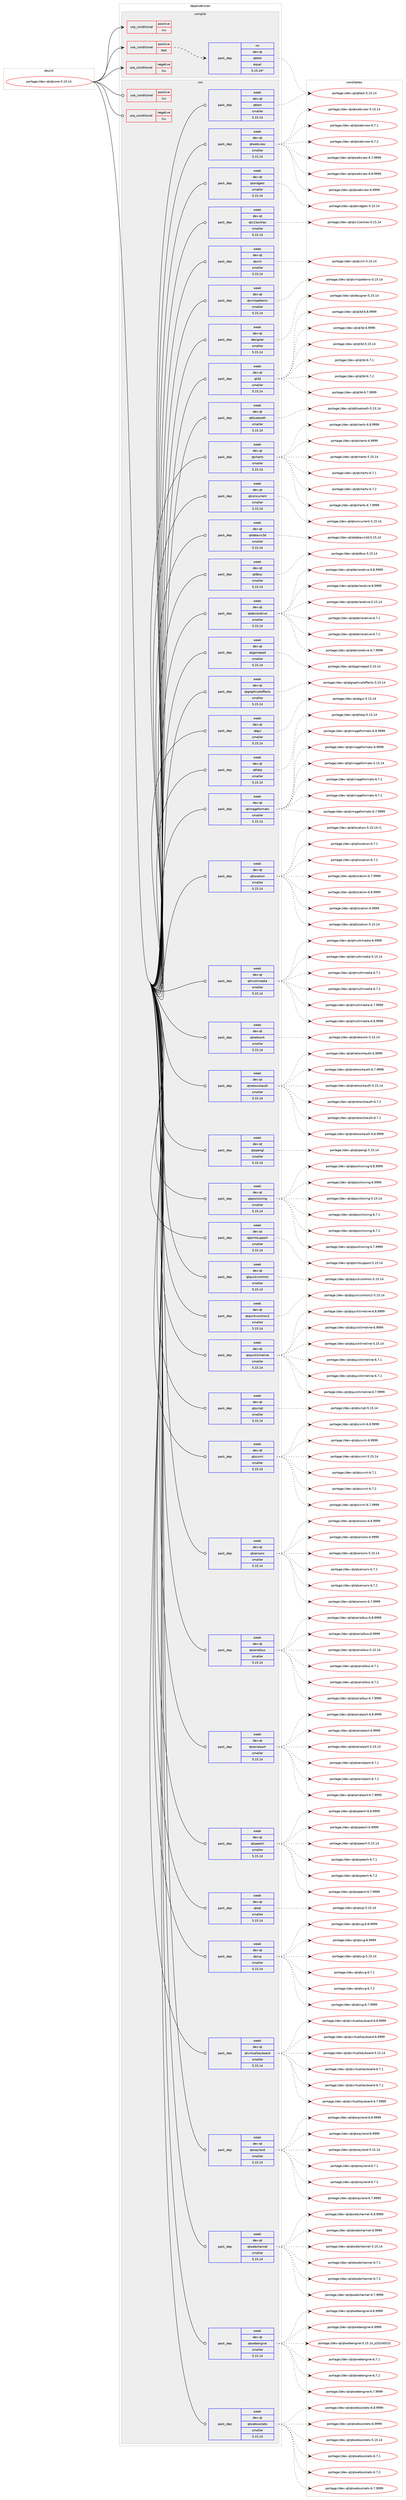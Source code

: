 digraph prolog {

# *************
# Graph options
# *************

newrank=true;
concentrate=true;
compound=true;
graph [rankdir=LR,fontname=Helvetica,fontsize=10,ranksep=1.5];#, ranksep=2.5, nodesep=0.2];
edge  [arrowhead=vee];
node  [fontname=Helvetica,fontsize=10];

# **********
# The ebuild
# **********

subgraph cluster_leftcol {
color=gray;
rank=same;
label=<<i>ebuild</i>>;
id [label="portage://dev-qt/qtcore-5.15.14", color=red, width=4, href="../dev-qt/qtcore-5.15.14.svg"];
}

# ****************
# The dependencies
# ****************

subgraph cluster_midcol {
color=gray;
label=<<i>dependencies</i>>;
subgraph cluster_compile {
fillcolor="#eeeeee";
style=filled;
label=<<i>compile</i>>;
subgraph cond40713 {
dependency85335 [label=<<TABLE BORDER="0" CELLBORDER="1" CELLSPACING="0" CELLPADDING="4"><TR><TD ROWSPAN="3" CELLPADDING="10">use_conditional</TD></TR><TR><TD>negative</TD></TR><TR><TD>icu</TD></TR></TABLE>>, shape=none, color=red];
# *** BEGIN UNKNOWN DEPENDENCY TYPE (TODO) ***
# dependency85335 -> package_dependency(portage://dev-qt/qtcore-5.15.14,install,no,virtual,libiconv,none,[,,],[],[])
# *** END UNKNOWN DEPENDENCY TYPE (TODO) ***

}
id:e -> dependency85335:w [weight=20,style="solid",arrowhead="vee"];
subgraph cond40714 {
dependency85336 [label=<<TABLE BORDER="0" CELLBORDER="1" CELLSPACING="0" CELLPADDING="4"><TR><TD ROWSPAN="3" CELLPADDING="10">use_conditional</TD></TR><TR><TD>positive</TD></TR><TR><TD>icu</TD></TR></TABLE>>, shape=none, color=red];
# *** BEGIN UNKNOWN DEPENDENCY TYPE (TODO) ***
# dependency85336 -> package_dependency(portage://dev-qt/qtcore-5.15.14,install,no,dev-libs,icu,none,[,,],any_same_slot,[])
# *** END UNKNOWN DEPENDENCY TYPE (TODO) ***

}
id:e -> dependency85336:w [weight=20,style="solid",arrowhead="vee"];
subgraph cond40715 {
dependency85337 [label=<<TABLE BORDER="0" CELLBORDER="1" CELLSPACING="0" CELLPADDING="4"><TR><TD ROWSPAN="3" CELLPADDING="10">use_conditional</TD></TR><TR><TD>positive</TD></TR><TR><TD>test</TD></TR></TABLE>>, shape=none, color=red];
subgraph pack43382 {
dependency85338 [label=<<TABLE BORDER="0" CELLBORDER="1" CELLSPACING="0" CELLPADDING="4" WIDTH="220"><TR><TD ROWSPAN="6" CELLPADDING="30">pack_dep</TD></TR><TR><TD WIDTH="110">no</TD></TR><TR><TD>dev-qt</TD></TR><TR><TD>qttest</TD></TR><TR><TD>equal</TD></TR><TR><TD>5.15.14*</TD></TR></TABLE>>, shape=none, color=blue];
}
dependency85337:e -> dependency85338:w [weight=20,style="dashed",arrowhead="vee"];
}
id:e -> dependency85337:w [weight=20,style="solid",arrowhead="vee"];
# *** BEGIN UNKNOWN DEPENDENCY TYPE (TODO) ***
# id -> package_dependency(portage://dev-qt/qtcore-5.15.14,install,no,dev-libs,double-conversion,none,[,,],any_same_slot,[])
# *** END UNKNOWN DEPENDENCY TYPE (TODO) ***

# *** BEGIN UNKNOWN DEPENDENCY TYPE (TODO) ***
# id -> package_dependency(portage://dev-qt/qtcore-5.15.14,install,no,dev-libs,glib,none,[,,],[slot(2)],[])
# *** END UNKNOWN DEPENDENCY TYPE (TODO) ***

# *** BEGIN UNKNOWN DEPENDENCY TYPE (TODO) ***
# id -> package_dependency(portage://dev-qt/qtcore-5.15.14,install,no,dev-libs,libpcre2,none,[,,],[],[use(enable(pcre16),none),use(enable(unicode),none)])
# *** END UNKNOWN DEPENDENCY TYPE (TODO) ***

# *** BEGIN UNKNOWN DEPENDENCY TYPE (TODO) ***
# id -> package_dependency(portage://dev-qt/qtcore-5.15.14,install,no,sys-libs,zlib,none,[,,],any_same_slot,[])
# *** END UNKNOWN DEPENDENCY TYPE (TODO) ***

}
subgraph cluster_compileandrun {
fillcolor="#eeeeee";
style=filled;
label=<<i>compile and run</i>>;
}
subgraph cluster_run {
fillcolor="#eeeeee";
style=filled;
label=<<i>run</i>>;
subgraph cond40716 {
dependency85339 [label=<<TABLE BORDER="0" CELLBORDER="1" CELLSPACING="0" CELLPADDING="4"><TR><TD ROWSPAN="3" CELLPADDING="10">use_conditional</TD></TR><TR><TD>negative</TD></TR><TR><TD>icu</TD></TR></TABLE>>, shape=none, color=red];
# *** BEGIN UNKNOWN DEPENDENCY TYPE (TODO) ***
# dependency85339 -> package_dependency(portage://dev-qt/qtcore-5.15.14,run,no,virtual,libiconv,none,[,,],[],[])
# *** END UNKNOWN DEPENDENCY TYPE (TODO) ***

}
id:e -> dependency85339:w [weight=20,style="solid",arrowhead="odot"];
subgraph cond40717 {
dependency85340 [label=<<TABLE BORDER="0" CELLBORDER="1" CELLSPACING="0" CELLPADDING="4"><TR><TD ROWSPAN="3" CELLPADDING="10">use_conditional</TD></TR><TR><TD>positive</TD></TR><TR><TD>icu</TD></TR></TABLE>>, shape=none, color=red];
# *** BEGIN UNKNOWN DEPENDENCY TYPE (TODO) ***
# dependency85340 -> package_dependency(portage://dev-qt/qtcore-5.15.14,run,no,dev-libs,icu,none,[,,],any_same_slot,[])
# *** END UNKNOWN DEPENDENCY TYPE (TODO) ***

}
id:e -> dependency85340:w [weight=20,style="solid",arrowhead="odot"];
# *** BEGIN UNKNOWN DEPENDENCY TYPE (TODO) ***
# id -> package_dependency(portage://dev-qt/qtcore-5.15.14,run,no,dev-libs,double-conversion,none,[,,],any_same_slot,[])
# *** END UNKNOWN DEPENDENCY TYPE (TODO) ***

# *** BEGIN UNKNOWN DEPENDENCY TYPE (TODO) ***
# id -> package_dependency(portage://dev-qt/qtcore-5.15.14,run,no,dev-libs,glib,none,[,,],[slot(2)],[])
# *** END UNKNOWN DEPENDENCY TYPE (TODO) ***

# *** BEGIN UNKNOWN DEPENDENCY TYPE (TODO) ***
# id -> package_dependency(portage://dev-qt/qtcore-5.15.14,run,no,dev-libs,libpcre2,none,[,,],[],[use(enable(pcre16),none),use(enable(unicode),none)])
# *** END UNKNOWN DEPENDENCY TYPE (TODO) ***

# *** BEGIN UNKNOWN DEPENDENCY TYPE (TODO) ***
# id -> package_dependency(portage://dev-qt/qtcore-5.15.14,run,no,sys-libs,zlib,none,[,,],any_same_slot,[])
# *** END UNKNOWN DEPENDENCY TYPE (TODO) ***

subgraph pack43383 {
dependency85341 [label=<<TABLE BORDER="0" CELLBORDER="1" CELLSPACING="0" CELLPADDING="4" WIDTH="220"><TR><TD ROWSPAN="6" CELLPADDING="30">pack_dep</TD></TR><TR><TD WIDTH="110">weak</TD></TR><TR><TD>dev-qt</TD></TR><TR><TD>designer</TD></TR><TR><TD>smaller</TD></TR><TR><TD>5.15.14</TD></TR></TABLE>>, shape=none, color=blue];
}
id:e -> dependency85341:w [weight=20,style="solid",arrowhead="odot"];
subgraph pack43384 {
dependency85342 [label=<<TABLE BORDER="0" CELLBORDER="1" CELLSPACING="0" CELLPADDING="4" WIDTH="220"><TR><TD ROWSPAN="6" CELLPADDING="30">pack_dep</TD></TR><TR><TD WIDTH="110">weak</TD></TR><TR><TD>dev-qt</TD></TR><TR><TD>qt3d</TD></TR><TR><TD>smaller</TD></TR><TR><TD>5.15.14</TD></TR></TABLE>>, shape=none, color=blue];
}
id:e -> dependency85342:w [weight=20,style="solid",arrowhead="odot"];
subgraph pack43385 {
dependency85343 [label=<<TABLE BORDER="0" CELLBORDER="1" CELLSPACING="0" CELLPADDING="4" WIDTH="220"><TR><TD ROWSPAN="6" CELLPADDING="30">pack_dep</TD></TR><TR><TD WIDTH="110">weak</TD></TR><TR><TD>dev-qt</TD></TR><TR><TD>qtbluetooth</TD></TR><TR><TD>smaller</TD></TR><TR><TD>5.15.14</TD></TR></TABLE>>, shape=none, color=blue];
}
id:e -> dependency85343:w [weight=20,style="solid",arrowhead="odot"];
subgraph pack43386 {
dependency85344 [label=<<TABLE BORDER="0" CELLBORDER="1" CELLSPACING="0" CELLPADDING="4" WIDTH="220"><TR><TD ROWSPAN="6" CELLPADDING="30">pack_dep</TD></TR><TR><TD WIDTH="110">weak</TD></TR><TR><TD>dev-qt</TD></TR><TR><TD>qtcharts</TD></TR><TR><TD>smaller</TD></TR><TR><TD>5.15.14</TD></TR></TABLE>>, shape=none, color=blue];
}
id:e -> dependency85344:w [weight=20,style="solid",arrowhead="odot"];
subgraph pack43387 {
dependency85345 [label=<<TABLE BORDER="0" CELLBORDER="1" CELLSPACING="0" CELLPADDING="4" WIDTH="220"><TR><TD ROWSPAN="6" CELLPADDING="30">pack_dep</TD></TR><TR><TD WIDTH="110">weak</TD></TR><TR><TD>dev-qt</TD></TR><TR><TD>qtconcurrent</TD></TR><TR><TD>smaller</TD></TR><TR><TD>5.15.14</TD></TR></TABLE>>, shape=none, color=blue];
}
id:e -> dependency85345:w [weight=20,style="solid",arrowhead="odot"];
subgraph pack43388 {
dependency85346 [label=<<TABLE BORDER="0" CELLBORDER="1" CELLSPACING="0" CELLPADDING="4" WIDTH="220"><TR><TD ROWSPAN="6" CELLPADDING="30">pack_dep</TD></TR><TR><TD WIDTH="110">weak</TD></TR><TR><TD>dev-qt</TD></TR><TR><TD>qtdatavis3d</TD></TR><TR><TD>smaller</TD></TR><TR><TD>5.15.14</TD></TR></TABLE>>, shape=none, color=blue];
}
id:e -> dependency85346:w [weight=20,style="solid",arrowhead="odot"];
subgraph pack43389 {
dependency85347 [label=<<TABLE BORDER="0" CELLBORDER="1" CELLSPACING="0" CELLPADDING="4" WIDTH="220"><TR><TD ROWSPAN="6" CELLPADDING="30">pack_dep</TD></TR><TR><TD WIDTH="110">weak</TD></TR><TR><TD>dev-qt</TD></TR><TR><TD>qtdbus</TD></TR><TR><TD>smaller</TD></TR><TR><TD>5.15.14</TD></TR></TABLE>>, shape=none, color=blue];
}
id:e -> dependency85347:w [weight=20,style="solid",arrowhead="odot"];
subgraph pack43390 {
dependency85348 [label=<<TABLE BORDER="0" CELLBORDER="1" CELLSPACING="0" CELLPADDING="4" WIDTH="220"><TR><TD ROWSPAN="6" CELLPADDING="30">pack_dep</TD></TR><TR><TD WIDTH="110">weak</TD></TR><TR><TD>dev-qt</TD></TR><TR><TD>qtdeclarative</TD></TR><TR><TD>smaller</TD></TR><TR><TD>5.15.14</TD></TR></TABLE>>, shape=none, color=blue];
}
id:e -> dependency85348:w [weight=20,style="solid",arrowhead="odot"];
subgraph pack43391 {
dependency85349 [label=<<TABLE BORDER="0" CELLBORDER="1" CELLSPACING="0" CELLPADDING="4" WIDTH="220"><TR><TD ROWSPAN="6" CELLPADDING="30">pack_dep</TD></TR><TR><TD WIDTH="110">weak</TD></TR><TR><TD>dev-qt</TD></TR><TR><TD>qtgamepad</TD></TR><TR><TD>smaller</TD></TR><TR><TD>5.15.14</TD></TR></TABLE>>, shape=none, color=blue];
}
id:e -> dependency85349:w [weight=20,style="solid",arrowhead="odot"];
subgraph pack43392 {
dependency85350 [label=<<TABLE BORDER="0" CELLBORDER="1" CELLSPACING="0" CELLPADDING="4" WIDTH="220"><TR><TD ROWSPAN="6" CELLPADDING="30">pack_dep</TD></TR><TR><TD WIDTH="110">weak</TD></TR><TR><TD>dev-qt</TD></TR><TR><TD>qtgraphicaleffects</TD></TR><TR><TD>smaller</TD></TR><TR><TD>5.15.14</TD></TR></TABLE>>, shape=none, color=blue];
}
id:e -> dependency85350:w [weight=20,style="solid",arrowhead="odot"];
subgraph pack43393 {
dependency85351 [label=<<TABLE BORDER="0" CELLBORDER="1" CELLSPACING="0" CELLPADDING="4" WIDTH="220"><TR><TD ROWSPAN="6" CELLPADDING="30">pack_dep</TD></TR><TR><TD WIDTH="110">weak</TD></TR><TR><TD>dev-qt</TD></TR><TR><TD>qtgui</TD></TR><TR><TD>smaller</TD></TR><TR><TD>5.15.14</TD></TR></TABLE>>, shape=none, color=blue];
}
id:e -> dependency85351:w [weight=20,style="solid",arrowhead="odot"];
subgraph pack43394 {
dependency85352 [label=<<TABLE BORDER="0" CELLBORDER="1" CELLSPACING="0" CELLPADDING="4" WIDTH="220"><TR><TD ROWSPAN="6" CELLPADDING="30">pack_dep</TD></TR><TR><TD WIDTH="110">weak</TD></TR><TR><TD>dev-qt</TD></TR><TR><TD>qthelp</TD></TR><TR><TD>smaller</TD></TR><TR><TD>5.15.14</TD></TR></TABLE>>, shape=none, color=blue];
}
id:e -> dependency85352:w [weight=20,style="solid",arrowhead="odot"];
subgraph pack43395 {
dependency85353 [label=<<TABLE BORDER="0" CELLBORDER="1" CELLSPACING="0" CELLPADDING="4" WIDTH="220"><TR><TD ROWSPAN="6" CELLPADDING="30">pack_dep</TD></TR><TR><TD WIDTH="110">weak</TD></TR><TR><TD>dev-qt</TD></TR><TR><TD>qtimageformats</TD></TR><TR><TD>smaller</TD></TR><TR><TD>5.15.14</TD></TR></TABLE>>, shape=none, color=blue];
}
id:e -> dependency85353:w [weight=20,style="solid",arrowhead="odot"];
subgraph pack43396 {
dependency85354 [label=<<TABLE BORDER="0" CELLBORDER="1" CELLSPACING="0" CELLPADDING="4" WIDTH="220"><TR><TD ROWSPAN="6" CELLPADDING="30">pack_dep</TD></TR><TR><TD WIDTH="110">weak</TD></TR><TR><TD>dev-qt</TD></TR><TR><TD>qtlocation</TD></TR><TR><TD>smaller</TD></TR><TR><TD>5.15.14</TD></TR></TABLE>>, shape=none, color=blue];
}
id:e -> dependency85354:w [weight=20,style="solid",arrowhead="odot"];
subgraph pack43397 {
dependency85355 [label=<<TABLE BORDER="0" CELLBORDER="1" CELLSPACING="0" CELLPADDING="4" WIDTH="220"><TR><TD ROWSPAN="6" CELLPADDING="30">pack_dep</TD></TR><TR><TD WIDTH="110">weak</TD></TR><TR><TD>dev-qt</TD></TR><TR><TD>qtmultimedia</TD></TR><TR><TD>smaller</TD></TR><TR><TD>5.15.14</TD></TR></TABLE>>, shape=none, color=blue];
}
id:e -> dependency85355:w [weight=20,style="solid",arrowhead="odot"];
subgraph pack43398 {
dependency85356 [label=<<TABLE BORDER="0" CELLBORDER="1" CELLSPACING="0" CELLPADDING="4" WIDTH="220"><TR><TD ROWSPAN="6" CELLPADDING="30">pack_dep</TD></TR><TR><TD WIDTH="110">weak</TD></TR><TR><TD>dev-qt</TD></TR><TR><TD>qtnetwork</TD></TR><TR><TD>smaller</TD></TR><TR><TD>5.15.14</TD></TR></TABLE>>, shape=none, color=blue];
}
id:e -> dependency85356:w [weight=20,style="solid",arrowhead="odot"];
subgraph pack43399 {
dependency85357 [label=<<TABLE BORDER="0" CELLBORDER="1" CELLSPACING="0" CELLPADDING="4" WIDTH="220"><TR><TD ROWSPAN="6" CELLPADDING="30">pack_dep</TD></TR><TR><TD WIDTH="110">weak</TD></TR><TR><TD>dev-qt</TD></TR><TR><TD>qtnetworkauth</TD></TR><TR><TD>smaller</TD></TR><TR><TD>5.15.14</TD></TR></TABLE>>, shape=none, color=blue];
}
id:e -> dependency85357:w [weight=20,style="solid",arrowhead="odot"];
subgraph pack43400 {
dependency85358 [label=<<TABLE BORDER="0" CELLBORDER="1" CELLSPACING="0" CELLPADDING="4" WIDTH="220"><TR><TD ROWSPAN="6" CELLPADDING="30">pack_dep</TD></TR><TR><TD WIDTH="110">weak</TD></TR><TR><TD>dev-qt</TD></TR><TR><TD>qtopengl</TD></TR><TR><TD>smaller</TD></TR><TR><TD>5.15.14</TD></TR></TABLE>>, shape=none, color=blue];
}
id:e -> dependency85358:w [weight=20,style="solid",arrowhead="odot"];
subgraph pack43401 {
dependency85359 [label=<<TABLE BORDER="0" CELLBORDER="1" CELLSPACING="0" CELLPADDING="4" WIDTH="220"><TR><TD ROWSPAN="6" CELLPADDING="30">pack_dep</TD></TR><TR><TD WIDTH="110">weak</TD></TR><TR><TD>dev-qt</TD></TR><TR><TD>qtpositioning</TD></TR><TR><TD>smaller</TD></TR><TR><TD>5.15.14</TD></TR></TABLE>>, shape=none, color=blue];
}
id:e -> dependency85359:w [weight=20,style="solid",arrowhead="odot"];
subgraph pack43402 {
dependency85360 [label=<<TABLE BORDER="0" CELLBORDER="1" CELLSPACING="0" CELLPADDING="4" WIDTH="220"><TR><TD ROWSPAN="6" CELLPADDING="30">pack_dep</TD></TR><TR><TD WIDTH="110">weak</TD></TR><TR><TD>dev-qt</TD></TR><TR><TD>qtprintsupport</TD></TR><TR><TD>smaller</TD></TR><TR><TD>5.15.14</TD></TR></TABLE>>, shape=none, color=blue];
}
id:e -> dependency85360:w [weight=20,style="solid",arrowhead="odot"];
subgraph pack43403 {
dependency85361 [label=<<TABLE BORDER="0" CELLBORDER="1" CELLSPACING="0" CELLPADDING="4" WIDTH="220"><TR><TD ROWSPAN="6" CELLPADDING="30">pack_dep</TD></TR><TR><TD WIDTH="110">weak</TD></TR><TR><TD>dev-qt</TD></TR><TR><TD>qtquickcontrols</TD></TR><TR><TD>smaller</TD></TR><TR><TD>5.15.14</TD></TR></TABLE>>, shape=none, color=blue];
}
id:e -> dependency85361:w [weight=20,style="solid",arrowhead="odot"];
subgraph pack43404 {
dependency85362 [label=<<TABLE BORDER="0" CELLBORDER="1" CELLSPACING="0" CELLPADDING="4" WIDTH="220"><TR><TD ROWSPAN="6" CELLPADDING="30">pack_dep</TD></TR><TR><TD WIDTH="110">weak</TD></TR><TR><TD>dev-qt</TD></TR><TR><TD>qtquickcontrols2</TD></TR><TR><TD>smaller</TD></TR><TR><TD>5.15.14</TD></TR></TABLE>>, shape=none, color=blue];
}
id:e -> dependency85362:w [weight=20,style="solid",arrowhead="odot"];
subgraph pack43405 {
dependency85363 [label=<<TABLE BORDER="0" CELLBORDER="1" CELLSPACING="0" CELLPADDING="4" WIDTH="220"><TR><TD ROWSPAN="6" CELLPADDING="30">pack_dep</TD></TR><TR><TD WIDTH="110">weak</TD></TR><TR><TD>dev-qt</TD></TR><TR><TD>qtquicktimeline</TD></TR><TR><TD>smaller</TD></TR><TR><TD>5.15.14</TD></TR></TABLE>>, shape=none, color=blue];
}
id:e -> dependency85363:w [weight=20,style="solid",arrowhead="odot"];
subgraph pack43406 {
dependency85364 [label=<<TABLE BORDER="0" CELLBORDER="1" CELLSPACING="0" CELLPADDING="4" WIDTH="220"><TR><TD ROWSPAN="6" CELLPADDING="30">pack_dep</TD></TR><TR><TD WIDTH="110">weak</TD></TR><TR><TD>dev-qt</TD></TR><TR><TD>qtscript</TD></TR><TR><TD>smaller</TD></TR><TR><TD>5.15.14</TD></TR></TABLE>>, shape=none, color=blue];
}
id:e -> dependency85364:w [weight=20,style="solid",arrowhead="odot"];
subgraph pack43407 {
dependency85365 [label=<<TABLE BORDER="0" CELLBORDER="1" CELLSPACING="0" CELLPADDING="4" WIDTH="220"><TR><TD ROWSPAN="6" CELLPADDING="30">pack_dep</TD></TR><TR><TD WIDTH="110">weak</TD></TR><TR><TD>dev-qt</TD></TR><TR><TD>qtscxml</TD></TR><TR><TD>smaller</TD></TR><TR><TD>5.15.14</TD></TR></TABLE>>, shape=none, color=blue];
}
id:e -> dependency85365:w [weight=20,style="solid",arrowhead="odot"];
subgraph pack43408 {
dependency85366 [label=<<TABLE BORDER="0" CELLBORDER="1" CELLSPACING="0" CELLPADDING="4" WIDTH="220"><TR><TD ROWSPAN="6" CELLPADDING="30">pack_dep</TD></TR><TR><TD WIDTH="110">weak</TD></TR><TR><TD>dev-qt</TD></TR><TR><TD>qtsensors</TD></TR><TR><TD>smaller</TD></TR><TR><TD>5.15.14</TD></TR></TABLE>>, shape=none, color=blue];
}
id:e -> dependency85366:w [weight=20,style="solid",arrowhead="odot"];
subgraph pack43409 {
dependency85367 [label=<<TABLE BORDER="0" CELLBORDER="1" CELLSPACING="0" CELLPADDING="4" WIDTH="220"><TR><TD ROWSPAN="6" CELLPADDING="30">pack_dep</TD></TR><TR><TD WIDTH="110">weak</TD></TR><TR><TD>dev-qt</TD></TR><TR><TD>qtserialbus</TD></TR><TR><TD>smaller</TD></TR><TR><TD>5.15.14</TD></TR></TABLE>>, shape=none, color=blue];
}
id:e -> dependency85367:w [weight=20,style="solid",arrowhead="odot"];
subgraph pack43410 {
dependency85368 [label=<<TABLE BORDER="0" CELLBORDER="1" CELLSPACING="0" CELLPADDING="4" WIDTH="220"><TR><TD ROWSPAN="6" CELLPADDING="30">pack_dep</TD></TR><TR><TD WIDTH="110">weak</TD></TR><TR><TD>dev-qt</TD></TR><TR><TD>qtserialport</TD></TR><TR><TD>smaller</TD></TR><TR><TD>5.15.14</TD></TR></TABLE>>, shape=none, color=blue];
}
id:e -> dependency85368:w [weight=20,style="solid",arrowhead="odot"];
subgraph pack43411 {
dependency85369 [label=<<TABLE BORDER="0" CELLBORDER="1" CELLSPACING="0" CELLPADDING="4" WIDTH="220"><TR><TD ROWSPAN="6" CELLPADDING="30">pack_dep</TD></TR><TR><TD WIDTH="110">weak</TD></TR><TR><TD>dev-qt</TD></TR><TR><TD>qtspeech</TD></TR><TR><TD>smaller</TD></TR><TR><TD>5.15.14</TD></TR></TABLE>>, shape=none, color=blue];
}
id:e -> dependency85369:w [weight=20,style="solid",arrowhead="odot"];
subgraph pack43412 {
dependency85370 [label=<<TABLE BORDER="0" CELLBORDER="1" CELLSPACING="0" CELLPADDING="4" WIDTH="220"><TR><TD ROWSPAN="6" CELLPADDING="30">pack_dep</TD></TR><TR><TD WIDTH="110">weak</TD></TR><TR><TD>dev-qt</TD></TR><TR><TD>qtsql</TD></TR><TR><TD>smaller</TD></TR><TR><TD>5.15.14</TD></TR></TABLE>>, shape=none, color=blue];
}
id:e -> dependency85370:w [weight=20,style="solid",arrowhead="odot"];
subgraph pack43413 {
dependency85371 [label=<<TABLE BORDER="0" CELLBORDER="1" CELLSPACING="0" CELLPADDING="4" WIDTH="220"><TR><TD ROWSPAN="6" CELLPADDING="30">pack_dep</TD></TR><TR><TD WIDTH="110">weak</TD></TR><TR><TD>dev-qt</TD></TR><TR><TD>qtsvg</TD></TR><TR><TD>smaller</TD></TR><TR><TD>5.15.14</TD></TR></TABLE>>, shape=none, color=blue];
}
id:e -> dependency85371:w [weight=20,style="solid",arrowhead="odot"];
subgraph pack43414 {
dependency85372 [label=<<TABLE BORDER="0" CELLBORDER="1" CELLSPACING="0" CELLPADDING="4" WIDTH="220"><TR><TD ROWSPAN="6" CELLPADDING="30">pack_dep</TD></TR><TR><TD WIDTH="110">weak</TD></TR><TR><TD>dev-qt</TD></TR><TR><TD>qttest</TD></TR><TR><TD>smaller</TD></TR><TR><TD>5.15.14</TD></TR></TABLE>>, shape=none, color=blue];
}
id:e -> dependency85372:w [weight=20,style="solid",arrowhead="odot"];
subgraph pack43415 {
dependency85373 [label=<<TABLE BORDER="0" CELLBORDER="1" CELLSPACING="0" CELLPADDING="4" WIDTH="220"><TR><TD ROWSPAN="6" CELLPADDING="30">pack_dep</TD></TR><TR><TD WIDTH="110">weak</TD></TR><TR><TD>dev-qt</TD></TR><TR><TD>qtvirtualkeyboard</TD></TR><TR><TD>smaller</TD></TR><TR><TD>5.15.14</TD></TR></TABLE>>, shape=none, color=blue];
}
id:e -> dependency85373:w [weight=20,style="solid",arrowhead="odot"];
subgraph pack43416 {
dependency85374 [label=<<TABLE BORDER="0" CELLBORDER="1" CELLSPACING="0" CELLPADDING="4" WIDTH="220"><TR><TD ROWSPAN="6" CELLPADDING="30">pack_dep</TD></TR><TR><TD WIDTH="110">weak</TD></TR><TR><TD>dev-qt</TD></TR><TR><TD>qtwayland</TD></TR><TR><TD>smaller</TD></TR><TR><TD>5.15.14</TD></TR></TABLE>>, shape=none, color=blue];
}
id:e -> dependency85374:w [weight=20,style="solid",arrowhead="odot"];
subgraph pack43417 {
dependency85375 [label=<<TABLE BORDER="0" CELLBORDER="1" CELLSPACING="0" CELLPADDING="4" WIDTH="220"><TR><TD ROWSPAN="6" CELLPADDING="30">pack_dep</TD></TR><TR><TD WIDTH="110">weak</TD></TR><TR><TD>dev-qt</TD></TR><TR><TD>qtwebchannel</TD></TR><TR><TD>smaller</TD></TR><TR><TD>5.15.14</TD></TR></TABLE>>, shape=none, color=blue];
}
id:e -> dependency85375:w [weight=20,style="solid",arrowhead="odot"];
subgraph pack43418 {
dependency85376 [label=<<TABLE BORDER="0" CELLBORDER="1" CELLSPACING="0" CELLPADDING="4" WIDTH="220"><TR><TD ROWSPAN="6" CELLPADDING="30">pack_dep</TD></TR><TR><TD WIDTH="110">weak</TD></TR><TR><TD>dev-qt</TD></TR><TR><TD>qtwebengine</TD></TR><TR><TD>smaller</TD></TR><TR><TD>5.15.14</TD></TR></TABLE>>, shape=none, color=blue];
}
id:e -> dependency85376:w [weight=20,style="solid",arrowhead="odot"];
subgraph pack43419 {
dependency85377 [label=<<TABLE BORDER="0" CELLBORDER="1" CELLSPACING="0" CELLPADDING="4" WIDTH="220"><TR><TD ROWSPAN="6" CELLPADDING="30">pack_dep</TD></TR><TR><TD WIDTH="110">weak</TD></TR><TR><TD>dev-qt</TD></TR><TR><TD>qtwebsockets</TD></TR><TR><TD>smaller</TD></TR><TR><TD>5.15.14</TD></TR></TABLE>>, shape=none, color=blue];
}
id:e -> dependency85377:w [weight=20,style="solid",arrowhead="odot"];
subgraph pack43420 {
dependency85378 [label=<<TABLE BORDER="0" CELLBORDER="1" CELLSPACING="0" CELLPADDING="4" WIDTH="220"><TR><TD ROWSPAN="6" CELLPADDING="30">pack_dep</TD></TR><TR><TD WIDTH="110">weak</TD></TR><TR><TD>dev-qt</TD></TR><TR><TD>qtwebview</TD></TR><TR><TD>smaller</TD></TR><TR><TD>5.15.14</TD></TR></TABLE>>, shape=none, color=blue];
}
id:e -> dependency85378:w [weight=20,style="solid",arrowhead="odot"];
subgraph pack43421 {
dependency85379 [label=<<TABLE BORDER="0" CELLBORDER="1" CELLSPACING="0" CELLPADDING="4" WIDTH="220"><TR><TD ROWSPAN="6" CELLPADDING="30">pack_dep</TD></TR><TR><TD WIDTH="110">weak</TD></TR><TR><TD>dev-qt</TD></TR><TR><TD>qtwidgets</TD></TR><TR><TD>smaller</TD></TR><TR><TD>5.15.14</TD></TR></TABLE>>, shape=none, color=blue];
}
id:e -> dependency85379:w [weight=20,style="solid",arrowhead="odot"];
subgraph pack43422 {
dependency85380 [label=<<TABLE BORDER="0" CELLBORDER="1" CELLSPACING="0" CELLPADDING="4" WIDTH="220"><TR><TD ROWSPAN="6" CELLPADDING="30">pack_dep</TD></TR><TR><TD WIDTH="110">weak</TD></TR><TR><TD>dev-qt</TD></TR><TR><TD>qtx11extras</TD></TR><TR><TD>smaller</TD></TR><TR><TD>5.15.14</TD></TR></TABLE>>, shape=none, color=blue];
}
id:e -> dependency85380:w [weight=20,style="solid",arrowhead="odot"];
subgraph pack43423 {
dependency85381 [label=<<TABLE BORDER="0" CELLBORDER="1" CELLSPACING="0" CELLPADDING="4" WIDTH="220"><TR><TD ROWSPAN="6" CELLPADDING="30">pack_dep</TD></TR><TR><TD WIDTH="110">weak</TD></TR><TR><TD>dev-qt</TD></TR><TR><TD>qtxml</TD></TR><TR><TD>smaller</TD></TR><TR><TD>5.15.14</TD></TR></TABLE>>, shape=none, color=blue];
}
id:e -> dependency85381:w [weight=20,style="solid",arrowhead="odot"];
subgraph pack43424 {
dependency85382 [label=<<TABLE BORDER="0" CELLBORDER="1" CELLSPACING="0" CELLPADDING="4" WIDTH="220"><TR><TD ROWSPAN="6" CELLPADDING="30">pack_dep</TD></TR><TR><TD WIDTH="110">weak</TD></TR><TR><TD>dev-qt</TD></TR><TR><TD>qtxmlpatterns</TD></TR><TR><TD>smaller</TD></TR><TR><TD>5.15.14</TD></TR></TABLE>>, shape=none, color=blue];
}
id:e -> dependency85382:w [weight=20,style="solid",arrowhead="odot"];
}
}

# **************
# The candidates
# **************

subgraph cluster_choices {
rank=same;
color=gray;
label=<<i>candidates</i>>;

subgraph choice43382 {
color=black;
nodesep=1;
choice10010111845113116471131161161011151164553464953464952 [label="portage://dev-qt/qttest-5.15.14", color=red, width=4,href="../dev-qt/qttest-5.15.14.svg"];
dependency85338:e -> choice10010111845113116471131161161011151164553464953464952:w [style=dotted,weight="100"];
}
subgraph choice43383 {
color=black;
nodesep=1;
choice10010111845113116471001011151051031101011144553464953464952 [label="portage://dev-qt/designer-5.15.14", color=red, width=4,href="../dev-qt/designer-5.15.14.svg"];
dependency85341:e -> choice10010111845113116471001011151051031101011144553464953464952:w [style=dotted,weight="100"];
}
subgraph choice43384 {
color=black;
nodesep=1;
choice1001011184511311647113116511004553464953464952 [label="portage://dev-qt/qt3d-5.15.14", color=red, width=4,href="../dev-qt/qt3d-5.15.14.svg"];
choice100101118451131164711311651100455446554649 [label="portage://dev-qt/qt3d-6.7.1", color=red, width=4,href="../dev-qt/qt3d-6.7.1.svg"];
choice100101118451131164711311651100455446554650 [label="portage://dev-qt/qt3d-6.7.2", color=red, width=4,href="../dev-qt/qt3d-6.7.2.svg"];
choice100101118451131164711311651100455446554657575757 [label="portage://dev-qt/qt3d-6.7.9999", color=red, width=4,href="../dev-qt/qt3d-6.7.9999.svg"];
choice100101118451131164711311651100455446564657575757 [label="portage://dev-qt/qt3d-6.8.9999", color=red, width=4,href="../dev-qt/qt3d-6.8.9999.svg"];
choice10010111845113116471131165110045544657575757 [label="portage://dev-qt/qt3d-6.9999", color=red, width=4,href="../dev-qt/qt3d-6.9999.svg"];
dependency85342:e -> choice1001011184511311647113116511004553464953464952:w [style=dotted,weight="100"];
dependency85342:e -> choice100101118451131164711311651100455446554649:w [style=dotted,weight="100"];
dependency85342:e -> choice100101118451131164711311651100455446554650:w [style=dotted,weight="100"];
dependency85342:e -> choice100101118451131164711311651100455446554657575757:w [style=dotted,weight="100"];
dependency85342:e -> choice100101118451131164711311651100455446564657575757:w [style=dotted,weight="100"];
dependency85342:e -> choice10010111845113116471131165110045544657575757:w [style=dotted,weight="100"];
}
subgraph choice43385 {
color=black;
nodesep=1;
choice1001011184511311647113116981081171011161111111161044553464953464952 [label="portage://dev-qt/qtbluetooth-5.15.14", color=red, width=4,href="../dev-qt/qtbluetooth-5.15.14.svg"];
dependency85343:e -> choice1001011184511311647113116981081171011161111111161044553464953464952:w [style=dotted,weight="100"];
}
subgraph choice43386 {
color=black;
nodesep=1;
choice100101118451131164711311699104971141161154553464953464952 [label="portage://dev-qt/qtcharts-5.15.14", color=red, width=4,href="../dev-qt/qtcharts-5.15.14.svg"];
choice10010111845113116471131169910497114116115455446554649 [label="portage://dev-qt/qtcharts-6.7.1", color=red, width=4,href="../dev-qt/qtcharts-6.7.1.svg"];
choice10010111845113116471131169910497114116115455446554650 [label="portage://dev-qt/qtcharts-6.7.2", color=red, width=4,href="../dev-qt/qtcharts-6.7.2.svg"];
choice10010111845113116471131169910497114116115455446554657575757 [label="portage://dev-qt/qtcharts-6.7.9999", color=red, width=4,href="../dev-qt/qtcharts-6.7.9999.svg"];
choice10010111845113116471131169910497114116115455446564657575757 [label="portage://dev-qt/qtcharts-6.8.9999", color=red, width=4,href="../dev-qt/qtcharts-6.8.9999.svg"];
choice1001011184511311647113116991049711411611545544657575757 [label="portage://dev-qt/qtcharts-6.9999", color=red, width=4,href="../dev-qt/qtcharts-6.9999.svg"];
dependency85344:e -> choice100101118451131164711311699104971141161154553464953464952:w [style=dotted,weight="100"];
dependency85344:e -> choice10010111845113116471131169910497114116115455446554649:w [style=dotted,weight="100"];
dependency85344:e -> choice10010111845113116471131169910497114116115455446554650:w [style=dotted,weight="100"];
dependency85344:e -> choice10010111845113116471131169910497114116115455446554657575757:w [style=dotted,weight="100"];
dependency85344:e -> choice10010111845113116471131169910497114116115455446564657575757:w [style=dotted,weight="100"];
dependency85344:e -> choice1001011184511311647113116991049711411611545544657575757:w [style=dotted,weight="100"];
}
subgraph choice43387 {
color=black;
nodesep=1;
choice100101118451131164711311699111110991171141141011101164553464953464952 [label="portage://dev-qt/qtconcurrent-5.15.14", color=red, width=4,href="../dev-qt/qtconcurrent-5.15.14.svg"];
dependency85345:e -> choice100101118451131164711311699111110991171141141011101164553464953464952:w [style=dotted,weight="100"];
}
subgraph choice43388 {
color=black;
nodesep=1;
choice10010111845113116471131161009711697118105115511004553464953464952 [label="portage://dev-qt/qtdatavis3d-5.15.14", color=red, width=4,href="../dev-qt/qtdatavis3d-5.15.14.svg"];
dependency85346:e -> choice10010111845113116471131161009711697118105115511004553464953464952:w [style=dotted,weight="100"];
}
subgraph choice43389 {
color=black;
nodesep=1;
choice1001011184511311647113116100981171154553464953464952 [label="portage://dev-qt/qtdbus-5.15.14", color=red, width=4,href="../dev-qt/qtdbus-5.15.14.svg"];
dependency85347:e -> choice1001011184511311647113116100981171154553464953464952:w [style=dotted,weight="100"];
}
subgraph choice43390 {
color=black;
nodesep=1;
choice10010111845113116471131161001019910897114971161051181014553464953464952 [label="portage://dev-qt/qtdeclarative-5.15.14", color=red, width=4,href="../dev-qt/qtdeclarative-5.15.14.svg"];
choice1001011184511311647113116100101991089711497116105118101455446554649 [label="portage://dev-qt/qtdeclarative-6.7.1", color=red, width=4,href="../dev-qt/qtdeclarative-6.7.1.svg"];
choice1001011184511311647113116100101991089711497116105118101455446554650 [label="portage://dev-qt/qtdeclarative-6.7.2", color=red, width=4,href="../dev-qt/qtdeclarative-6.7.2.svg"];
choice1001011184511311647113116100101991089711497116105118101455446554657575757 [label="portage://dev-qt/qtdeclarative-6.7.9999", color=red, width=4,href="../dev-qt/qtdeclarative-6.7.9999.svg"];
choice1001011184511311647113116100101991089711497116105118101455446564657575757 [label="portage://dev-qt/qtdeclarative-6.8.9999", color=red, width=4,href="../dev-qt/qtdeclarative-6.8.9999.svg"];
choice100101118451131164711311610010199108971149711610511810145544657575757 [label="portage://dev-qt/qtdeclarative-6.9999", color=red, width=4,href="../dev-qt/qtdeclarative-6.9999.svg"];
dependency85348:e -> choice10010111845113116471131161001019910897114971161051181014553464953464952:w [style=dotted,weight="100"];
dependency85348:e -> choice1001011184511311647113116100101991089711497116105118101455446554649:w [style=dotted,weight="100"];
dependency85348:e -> choice1001011184511311647113116100101991089711497116105118101455446554650:w [style=dotted,weight="100"];
dependency85348:e -> choice1001011184511311647113116100101991089711497116105118101455446554657575757:w [style=dotted,weight="100"];
dependency85348:e -> choice1001011184511311647113116100101991089711497116105118101455446564657575757:w [style=dotted,weight="100"];
dependency85348:e -> choice100101118451131164711311610010199108971149711610511810145544657575757:w [style=dotted,weight="100"];
}
subgraph choice43391 {
color=black;
nodesep=1;
choice100101118451131164711311610397109101112971004553464953464952 [label="portage://dev-qt/qtgamepad-5.15.14", color=red, width=4,href="../dev-qt/qtgamepad-5.15.14.svg"];
dependency85349:e -> choice100101118451131164711311610397109101112971004553464953464952:w [style=dotted,weight="100"];
}
subgraph choice43392 {
color=black;
nodesep=1;
choice1001011184511311647113116103114971121041059997108101102102101991161154553464953464952 [label="portage://dev-qt/qtgraphicaleffects-5.15.14", color=red, width=4,href="../dev-qt/qtgraphicaleffects-5.15.14.svg"];
dependency85350:e -> choice1001011184511311647113116103114971121041059997108101102102101991161154553464953464952:w [style=dotted,weight="100"];
}
subgraph choice43393 {
color=black;
nodesep=1;
choice10010111845113116471131161031171054553464953464952 [label="portage://dev-qt/qtgui-5.15.14", color=red, width=4,href="../dev-qt/qtgui-5.15.14.svg"];
dependency85351:e -> choice10010111845113116471131161031171054553464953464952:w [style=dotted,weight="100"];
}
subgraph choice43394 {
color=black;
nodesep=1;
choice10010111845113116471131161041011081124553464953464952 [label="portage://dev-qt/qthelp-5.15.14", color=red, width=4,href="../dev-qt/qthelp-5.15.14.svg"];
dependency85352:e -> choice10010111845113116471131161041011081124553464953464952:w [style=dotted,weight="100"];
}
subgraph choice43395 {
color=black;
nodesep=1;
choice100101118451131164711311610510997103101102111114109971161154553464953464952 [label="portage://dev-qt/qtimageformats-5.15.14", color=red, width=4,href="../dev-qt/qtimageformats-5.15.14.svg"];
choice10010111845113116471131161051099710310110211111410997116115455446554649 [label="portage://dev-qt/qtimageformats-6.7.1", color=red, width=4,href="../dev-qt/qtimageformats-6.7.1.svg"];
choice10010111845113116471131161051099710310110211111410997116115455446554650 [label="portage://dev-qt/qtimageformats-6.7.2", color=red, width=4,href="../dev-qt/qtimageformats-6.7.2.svg"];
choice10010111845113116471131161051099710310110211111410997116115455446554657575757 [label="portage://dev-qt/qtimageformats-6.7.9999", color=red, width=4,href="../dev-qt/qtimageformats-6.7.9999.svg"];
choice10010111845113116471131161051099710310110211111410997116115455446564657575757 [label="portage://dev-qt/qtimageformats-6.8.9999", color=red, width=4,href="../dev-qt/qtimageformats-6.8.9999.svg"];
choice1001011184511311647113116105109971031011021111141099711611545544657575757 [label="portage://dev-qt/qtimageformats-6.9999", color=red, width=4,href="../dev-qt/qtimageformats-6.9999.svg"];
dependency85353:e -> choice100101118451131164711311610510997103101102111114109971161154553464953464952:w [style=dotted,weight="100"];
dependency85353:e -> choice10010111845113116471131161051099710310110211111410997116115455446554649:w [style=dotted,weight="100"];
dependency85353:e -> choice10010111845113116471131161051099710310110211111410997116115455446554650:w [style=dotted,weight="100"];
dependency85353:e -> choice10010111845113116471131161051099710310110211111410997116115455446554657575757:w [style=dotted,weight="100"];
dependency85353:e -> choice10010111845113116471131161051099710310110211111410997116115455446564657575757:w [style=dotted,weight="100"];
dependency85353:e -> choice1001011184511311647113116105109971031011021111141099711611545544657575757:w [style=dotted,weight="100"];
}
subgraph choice43396 {
color=black;
nodesep=1;
choice100101118451131164711311610811199971161051111104553464953464952 [label="portage://dev-qt/qtlocation-5.15.14", color=red, width=4,href="../dev-qt/qtlocation-5.15.14.svg"];
choice1001011184511311647113116108111999711610511111045534649534649524511449 [label="portage://dev-qt/qtlocation-5.15.14-r1", color=red, width=4,href="../dev-qt/qtlocation-5.15.14-r1.svg"];
choice10010111845113116471131161081119997116105111110455446554649 [label="portage://dev-qt/qtlocation-6.7.1", color=red, width=4,href="../dev-qt/qtlocation-6.7.1.svg"];
choice10010111845113116471131161081119997116105111110455446554650 [label="portage://dev-qt/qtlocation-6.7.2", color=red, width=4,href="../dev-qt/qtlocation-6.7.2.svg"];
choice10010111845113116471131161081119997116105111110455446554657575757 [label="portage://dev-qt/qtlocation-6.7.9999", color=red, width=4,href="../dev-qt/qtlocation-6.7.9999.svg"];
choice10010111845113116471131161081119997116105111110455446564657575757 [label="portage://dev-qt/qtlocation-6.8.9999", color=red, width=4,href="../dev-qt/qtlocation-6.8.9999.svg"];
choice1001011184511311647113116108111999711610511111045544657575757 [label="portage://dev-qt/qtlocation-6.9999", color=red, width=4,href="../dev-qt/qtlocation-6.9999.svg"];
dependency85354:e -> choice100101118451131164711311610811199971161051111104553464953464952:w [style=dotted,weight="100"];
dependency85354:e -> choice1001011184511311647113116108111999711610511111045534649534649524511449:w [style=dotted,weight="100"];
dependency85354:e -> choice10010111845113116471131161081119997116105111110455446554649:w [style=dotted,weight="100"];
dependency85354:e -> choice10010111845113116471131161081119997116105111110455446554650:w [style=dotted,weight="100"];
dependency85354:e -> choice10010111845113116471131161081119997116105111110455446554657575757:w [style=dotted,weight="100"];
dependency85354:e -> choice10010111845113116471131161081119997116105111110455446564657575757:w [style=dotted,weight="100"];
dependency85354:e -> choice1001011184511311647113116108111999711610511111045544657575757:w [style=dotted,weight="100"];
}
subgraph choice43397 {
color=black;
nodesep=1;
choice1001011184511311647113116109117108116105109101100105974553464953464952 [label="portage://dev-qt/qtmultimedia-5.15.14", color=red, width=4,href="../dev-qt/qtmultimedia-5.15.14.svg"];
choice100101118451131164711311610911710811610510910110010597455446554649 [label="portage://dev-qt/qtmultimedia-6.7.1", color=red, width=4,href="../dev-qt/qtmultimedia-6.7.1.svg"];
choice100101118451131164711311610911710811610510910110010597455446554650 [label="portage://dev-qt/qtmultimedia-6.7.2", color=red, width=4,href="../dev-qt/qtmultimedia-6.7.2.svg"];
choice100101118451131164711311610911710811610510910110010597455446554657575757 [label="portage://dev-qt/qtmultimedia-6.7.9999", color=red, width=4,href="../dev-qt/qtmultimedia-6.7.9999.svg"];
choice100101118451131164711311610911710811610510910110010597455446564657575757 [label="portage://dev-qt/qtmultimedia-6.8.9999", color=red, width=4,href="../dev-qt/qtmultimedia-6.8.9999.svg"];
choice10010111845113116471131161091171081161051091011001059745544657575757 [label="portage://dev-qt/qtmultimedia-6.9999", color=red, width=4,href="../dev-qt/qtmultimedia-6.9999.svg"];
dependency85355:e -> choice1001011184511311647113116109117108116105109101100105974553464953464952:w [style=dotted,weight="100"];
dependency85355:e -> choice100101118451131164711311610911710811610510910110010597455446554649:w [style=dotted,weight="100"];
dependency85355:e -> choice100101118451131164711311610911710811610510910110010597455446554650:w [style=dotted,weight="100"];
dependency85355:e -> choice100101118451131164711311610911710811610510910110010597455446554657575757:w [style=dotted,weight="100"];
dependency85355:e -> choice100101118451131164711311610911710811610510910110010597455446564657575757:w [style=dotted,weight="100"];
dependency85355:e -> choice10010111845113116471131161091171081161051091011001059745544657575757:w [style=dotted,weight="100"];
}
subgraph choice43398 {
color=black;
nodesep=1;
choice10010111845113116471131161101011161191111141074553464953464952 [label="portage://dev-qt/qtnetwork-5.15.14", color=red, width=4,href="../dev-qt/qtnetwork-5.15.14.svg"];
dependency85356:e -> choice10010111845113116471131161101011161191111141074553464953464952:w [style=dotted,weight="100"];
}
subgraph choice43399 {
color=black;
nodesep=1;
choice1001011184511311647113116110101116119111114107971171161044553464953464952 [label="portage://dev-qt/qtnetworkauth-5.15.14", color=red, width=4,href="../dev-qt/qtnetworkauth-5.15.14.svg"];
choice100101118451131164711311611010111611911111410797117116104455446554649 [label="portage://dev-qt/qtnetworkauth-6.7.1", color=red, width=4,href="../dev-qt/qtnetworkauth-6.7.1.svg"];
choice100101118451131164711311611010111611911111410797117116104455446554650 [label="portage://dev-qt/qtnetworkauth-6.7.2", color=red, width=4,href="../dev-qt/qtnetworkauth-6.7.2.svg"];
choice100101118451131164711311611010111611911111410797117116104455446554657575757 [label="portage://dev-qt/qtnetworkauth-6.7.9999", color=red, width=4,href="../dev-qt/qtnetworkauth-6.7.9999.svg"];
choice100101118451131164711311611010111611911111410797117116104455446564657575757 [label="portage://dev-qt/qtnetworkauth-6.8.9999", color=red, width=4,href="../dev-qt/qtnetworkauth-6.8.9999.svg"];
choice10010111845113116471131161101011161191111141079711711610445544657575757 [label="portage://dev-qt/qtnetworkauth-6.9999", color=red, width=4,href="../dev-qt/qtnetworkauth-6.9999.svg"];
dependency85357:e -> choice1001011184511311647113116110101116119111114107971171161044553464953464952:w [style=dotted,weight="100"];
dependency85357:e -> choice100101118451131164711311611010111611911111410797117116104455446554649:w [style=dotted,weight="100"];
dependency85357:e -> choice100101118451131164711311611010111611911111410797117116104455446554650:w [style=dotted,weight="100"];
dependency85357:e -> choice100101118451131164711311611010111611911111410797117116104455446554657575757:w [style=dotted,weight="100"];
dependency85357:e -> choice100101118451131164711311611010111611911111410797117116104455446564657575757:w [style=dotted,weight="100"];
dependency85357:e -> choice10010111845113116471131161101011161191111141079711711610445544657575757:w [style=dotted,weight="100"];
}
subgraph choice43400 {
color=black;
nodesep=1;
choice10010111845113116471131161111121011101031084553464953464952 [label="portage://dev-qt/qtopengl-5.15.14", color=red, width=4,href="../dev-qt/qtopengl-5.15.14.svg"];
dependency85358:e -> choice10010111845113116471131161111121011101031084553464953464952:w [style=dotted,weight="100"];
}
subgraph choice43401 {
color=black;
nodesep=1;
choice10010111845113116471131161121111151051161051111101051101034553464953464952 [label="portage://dev-qt/qtpositioning-5.15.14", color=red, width=4,href="../dev-qt/qtpositioning-5.15.14.svg"];
choice1001011184511311647113116112111115105116105111110105110103455446554649 [label="portage://dev-qt/qtpositioning-6.7.1", color=red, width=4,href="../dev-qt/qtpositioning-6.7.1.svg"];
choice1001011184511311647113116112111115105116105111110105110103455446554650 [label="portage://dev-qt/qtpositioning-6.7.2", color=red, width=4,href="../dev-qt/qtpositioning-6.7.2.svg"];
choice1001011184511311647113116112111115105116105111110105110103455446554657575757 [label="portage://dev-qt/qtpositioning-6.7.9999", color=red, width=4,href="../dev-qt/qtpositioning-6.7.9999.svg"];
choice1001011184511311647113116112111115105116105111110105110103455446564657575757 [label="portage://dev-qt/qtpositioning-6.8.9999", color=red, width=4,href="../dev-qt/qtpositioning-6.8.9999.svg"];
choice100101118451131164711311611211111510511610511111010511010345544657575757 [label="portage://dev-qt/qtpositioning-6.9999", color=red, width=4,href="../dev-qt/qtpositioning-6.9999.svg"];
dependency85359:e -> choice10010111845113116471131161121111151051161051111101051101034553464953464952:w [style=dotted,weight="100"];
dependency85359:e -> choice1001011184511311647113116112111115105116105111110105110103455446554649:w [style=dotted,weight="100"];
dependency85359:e -> choice1001011184511311647113116112111115105116105111110105110103455446554650:w [style=dotted,weight="100"];
dependency85359:e -> choice1001011184511311647113116112111115105116105111110105110103455446554657575757:w [style=dotted,weight="100"];
dependency85359:e -> choice1001011184511311647113116112111115105116105111110105110103455446564657575757:w [style=dotted,weight="100"];
dependency85359:e -> choice100101118451131164711311611211111510511610511111010511010345544657575757:w [style=dotted,weight="100"];
}
subgraph choice43402 {
color=black;
nodesep=1;
choice10010111845113116471131161121141051101161151171121121111141164553464953464952 [label="portage://dev-qt/qtprintsupport-5.15.14", color=red, width=4,href="../dev-qt/qtprintsupport-5.15.14.svg"];
dependency85360:e -> choice10010111845113116471131161121141051101161151171121121111141164553464953464952:w [style=dotted,weight="100"];
}
subgraph choice43403 {
color=black;
nodesep=1;
choice100101118451131164711311611311710599107991111101161141111081154553464953464952 [label="portage://dev-qt/qtquickcontrols-5.15.14", color=red, width=4,href="../dev-qt/qtquickcontrols-5.15.14.svg"];
dependency85361:e -> choice100101118451131164711311611311710599107991111101161141111081154553464953464952:w [style=dotted,weight="100"];
}
subgraph choice43404 {
color=black;
nodesep=1;
choice10010111845113116471131161131171059910799111110116114111108115504553464953464952 [label="portage://dev-qt/qtquickcontrols2-5.15.14", color=red, width=4,href="../dev-qt/qtquickcontrols2-5.15.14.svg"];
dependency85362:e -> choice10010111845113116471131161131171059910799111110116114111108115504553464953464952:w [style=dotted,weight="100"];
}
subgraph choice43405 {
color=black;
nodesep=1;
choice1001011184511311647113116113117105991071161051091011081051101014553464953464952 [label="portage://dev-qt/qtquicktimeline-5.15.14", color=red, width=4,href="../dev-qt/qtquicktimeline-5.15.14.svg"];
choice100101118451131164711311611311710599107116105109101108105110101455446554649 [label="portage://dev-qt/qtquicktimeline-6.7.1", color=red, width=4,href="../dev-qt/qtquicktimeline-6.7.1.svg"];
choice100101118451131164711311611311710599107116105109101108105110101455446554650 [label="portage://dev-qt/qtquicktimeline-6.7.2", color=red, width=4,href="../dev-qt/qtquicktimeline-6.7.2.svg"];
choice100101118451131164711311611311710599107116105109101108105110101455446554657575757 [label="portage://dev-qt/qtquicktimeline-6.7.9999", color=red, width=4,href="../dev-qt/qtquicktimeline-6.7.9999.svg"];
choice100101118451131164711311611311710599107116105109101108105110101455446564657575757 [label="portage://dev-qt/qtquicktimeline-6.8.9999", color=red, width=4,href="../dev-qt/qtquicktimeline-6.8.9999.svg"];
choice10010111845113116471131161131171059910711610510910110810511010145544657575757 [label="portage://dev-qt/qtquicktimeline-6.9999", color=red, width=4,href="../dev-qt/qtquicktimeline-6.9999.svg"];
dependency85363:e -> choice1001011184511311647113116113117105991071161051091011081051101014553464953464952:w [style=dotted,weight="100"];
dependency85363:e -> choice100101118451131164711311611311710599107116105109101108105110101455446554649:w [style=dotted,weight="100"];
dependency85363:e -> choice100101118451131164711311611311710599107116105109101108105110101455446554650:w [style=dotted,weight="100"];
dependency85363:e -> choice100101118451131164711311611311710599107116105109101108105110101455446554657575757:w [style=dotted,weight="100"];
dependency85363:e -> choice100101118451131164711311611311710599107116105109101108105110101455446564657575757:w [style=dotted,weight="100"];
dependency85363:e -> choice10010111845113116471131161131171059910711610510910110810511010145544657575757:w [style=dotted,weight="100"];
}
subgraph choice43406 {
color=black;
nodesep=1;
choice1001011184511311647113116115991141051121164553464953464952 [label="portage://dev-qt/qtscript-5.15.14", color=red, width=4,href="../dev-qt/qtscript-5.15.14.svg"];
dependency85364:e -> choice1001011184511311647113116115991141051121164553464953464952:w [style=dotted,weight="100"];
}
subgraph choice43407 {
color=black;
nodesep=1;
choice1001011184511311647113116115991201091084553464953464952 [label="portage://dev-qt/qtscxml-5.15.14", color=red, width=4,href="../dev-qt/qtscxml-5.15.14.svg"];
choice100101118451131164711311611599120109108455446554649 [label="portage://dev-qt/qtscxml-6.7.1", color=red, width=4,href="../dev-qt/qtscxml-6.7.1.svg"];
choice100101118451131164711311611599120109108455446554650 [label="portage://dev-qt/qtscxml-6.7.2", color=red, width=4,href="../dev-qt/qtscxml-6.7.2.svg"];
choice100101118451131164711311611599120109108455446554657575757 [label="portage://dev-qt/qtscxml-6.7.9999", color=red, width=4,href="../dev-qt/qtscxml-6.7.9999.svg"];
choice100101118451131164711311611599120109108455446564657575757 [label="portage://dev-qt/qtscxml-6.8.9999", color=red, width=4,href="../dev-qt/qtscxml-6.8.9999.svg"];
choice10010111845113116471131161159912010910845544657575757 [label="portage://dev-qt/qtscxml-6.9999", color=red, width=4,href="../dev-qt/qtscxml-6.9999.svg"];
dependency85365:e -> choice1001011184511311647113116115991201091084553464953464952:w [style=dotted,weight="100"];
dependency85365:e -> choice100101118451131164711311611599120109108455446554649:w [style=dotted,weight="100"];
dependency85365:e -> choice100101118451131164711311611599120109108455446554650:w [style=dotted,weight="100"];
dependency85365:e -> choice100101118451131164711311611599120109108455446554657575757:w [style=dotted,weight="100"];
dependency85365:e -> choice100101118451131164711311611599120109108455446564657575757:w [style=dotted,weight="100"];
dependency85365:e -> choice10010111845113116471131161159912010910845544657575757:w [style=dotted,weight="100"];
}
subgraph choice43408 {
color=black;
nodesep=1;
choice10010111845113116471131161151011101151111141154553464953464952 [label="portage://dev-qt/qtsensors-5.15.14", color=red, width=4,href="../dev-qt/qtsensors-5.15.14.svg"];
choice1001011184511311647113116115101110115111114115455446554649 [label="portage://dev-qt/qtsensors-6.7.1", color=red, width=4,href="../dev-qt/qtsensors-6.7.1.svg"];
choice1001011184511311647113116115101110115111114115455446554650 [label="portage://dev-qt/qtsensors-6.7.2", color=red, width=4,href="../dev-qt/qtsensors-6.7.2.svg"];
choice1001011184511311647113116115101110115111114115455446554657575757 [label="portage://dev-qt/qtsensors-6.7.9999", color=red, width=4,href="../dev-qt/qtsensors-6.7.9999.svg"];
choice1001011184511311647113116115101110115111114115455446564657575757 [label="portage://dev-qt/qtsensors-6.8.9999", color=red, width=4,href="../dev-qt/qtsensors-6.8.9999.svg"];
choice100101118451131164711311611510111011511111411545544657575757 [label="portage://dev-qt/qtsensors-6.9999", color=red, width=4,href="../dev-qt/qtsensors-6.9999.svg"];
dependency85366:e -> choice10010111845113116471131161151011101151111141154553464953464952:w [style=dotted,weight="100"];
dependency85366:e -> choice1001011184511311647113116115101110115111114115455446554649:w [style=dotted,weight="100"];
dependency85366:e -> choice1001011184511311647113116115101110115111114115455446554650:w [style=dotted,weight="100"];
dependency85366:e -> choice1001011184511311647113116115101110115111114115455446554657575757:w [style=dotted,weight="100"];
dependency85366:e -> choice1001011184511311647113116115101110115111114115455446564657575757:w [style=dotted,weight="100"];
dependency85366:e -> choice100101118451131164711311611510111011511111411545544657575757:w [style=dotted,weight="100"];
}
subgraph choice43409 {
color=black;
nodesep=1;
choice100101118451131164711311611510111410597108981171154553464953464952 [label="portage://dev-qt/qtserialbus-5.15.14", color=red, width=4,href="../dev-qt/qtserialbus-5.15.14.svg"];
choice10010111845113116471131161151011141059710898117115455446554649 [label="portage://dev-qt/qtserialbus-6.7.1", color=red, width=4,href="../dev-qt/qtserialbus-6.7.1.svg"];
choice10010111845113116471131161151011141059710898117115455446554650 [label="portage://dev-qt/qtserialbus-6.7.2", color=red, width=4,href="../dev-qt/qtserialbus-6.7.2.svg"];
choice10010111845113116471131161151011141059710898117115455446554657575757 [label="portage://dev-qt/qtserialbus-6.7.9999", color=red, width=4,href="../dev-qt/qtserialbus-6.7.9999.svg"];
choice10010111845113116471131161151011141059710898117115455446564657575757 [label="portage://dev-qt/qtserialbus-6.8.9999", color=red, width=4,href="../dev-qt/qtserialbus-6.8.9999.svg"];
choice1001011184511311647113116115101114105971089811711545544657575757 [label="portage://dev-qt/qtserialbus-6.9999", color=red, width=4,href="../dev-qt/qtserialbus-6.9999.svg"];
dependency85367:e -> choice100101118451131164711311611510111410597108981171154553464953464952:w [style=dotted,weight="100"];
dependency85367:e -> choice10010111845113116471131161151011141059710898117115455446554649:w [style=dotted,weight="100"];
dependency85367:e -> choice10010111845113116471131161151011141059710898117115455446554650:w [style=dotted,weight="100"];
dependency85367:e -> choice10010111845113116471131161151011141059710898117115455446554657575757:w [style=dotted,weight="100"];
dependency85367:e -> choice10010111845113116471131161151011141059710898117115455446564657575757:w [style=dotted,weight="100"];
dependency85367:e -> choice1001011184511311647113116115101114105971089811711545544657575757:w [style=dotted,weight="100"];
}
subgraph choice43410 {
color=black;
nodesep=1;
choice1001011184511311647113116115101114105971081121111141164553464953464952 [label="portage://dev-qt/qtserialport-5.15.14", color=red, width=4,href="../dev-qt/qtserialport-5.15.14.svg"];
choice100101118451131164711311611510111410597108112111114116455446554649 [label="portage://dev-qt/qtserialport-6.7.1", color=red, width=4,href="../dev-qt/qtserialport-6.7.1.svg"];
choice100101118451131164711311611510111410597108112111114116455446554650 [label="portage://dev-qt/qtserialport-6.7.2", color=red, width=4,href="../dev-qt/qtserialport-6.7.2.svg"];
choice100101118451131164711311611510111410597108112111114116455446554657575757 [label="portage://dev-qt/qtserialport-6.7.9999", color=red, width=4,href="../dev-qt/qtserialport-6.7.9999.svg"];
choice100101118451131164711311611510111410597108112111114116455446564657575757 [label="portage://dev-qt/qtserialport-6.8.9999", color=red, width=4,href="../dev-qt/qtserialport-6.8.9999.svg"];
choice10010111845113116471131161151011141059710811211111411645544657575757 [label="portage://dev-qt/qtserialport-6.9999", color=red, width=4,href="../dev-qt/qtserialport-6.9999.svg"];
dependency85368:e -> choice1001011184511311647113116115101114105971081121111141164553464953464952:w [style=dotted,weight="100"];
dependency85368:e -> choice100101118451131164711311611510111410597108112111114116455446554649:w [style=dotted,weight="100"];
dependency85368:e -> choice100101118451131164711311611510111410597108112111114116455446554650:w [style=dotted,weight="100"];
dependency85368:e -> choice100101118451131164711311611510111410597108112111114116455446554657575757:w [style=dotted,weight="100"];
dependency85368:e -> choice100101118451131164711311611510111410597108112111114116455446564657575757:w [style=dotted,weight="100"];
dependency85368:e -> choice10010111845113116471131161151011141059710811211111411645544657575757:w [style=dotted,weight="100"];
}
subgraph choice43411 {
color=black;
nodesep=1;
choice1001011184511311647113116115112101101991044553464953464952 [label="portage://dev-qt/qtspeech-5.15.14", color=red, width=4,href="../dev-qt/qtspeech-5.15.14.svg"];
choice100101118451131164711311611511210110199104455446554649 [label="portage://dev-qt/qtspeech-6.7.1", color=red, width=4,href="../dev-qt/qtspeech-6.7.1.svg"];
choice100101118451131164711311611511210110199104455446554650 [label="portage://dev-qt/qtspeech-6.7.2", color=red, width=4,href="../dev-qt/qtspeech-6.7.2.svg"];
choice100101118451131164711311611511210110199104455446554657575757 [label="portage://dev-qt/qtspeech-6.7.9999", color=red, width=4,href="../dev-qt/qtspeech-6.7.9999.svg"];
choice100101118451131164711311611511210110199104455446564657575757 [label="portage://dev-qt/qtspeech-6.8.9999", color=red, width=4,href="../dev-qt/qtspeech-6.8.9999.svg"];
choice10010111845113116471131161151121011019910445544657575757 [label="portage://dev-qt/qtspeech-6.9999", color=red, width=4,href="../dev-qt/qtspeech-6.9999.svg"];
dependency85369:e -> choice1001011184511311647113116115112101101991044553464953464952:w [style=dotted,weight="100"];
dependency85369:e -> choice100101118451131164711311611511210110199104455446554649:w [style=dotted,weight="100"];
dependency85369:e -> choice100101118451131164711311611511210110199104455446554650:w [style=dotted,weight="100"];
dependency85369:e -> choice100101118451131164711311611511210110199104455446554657575757:w [style=dotted,weight="100"];
dependency85369:e -> choice100101118451131164711311611511210110199104455446564657575757:w [style=dotted,weight="100"];
dependency85369:e -> choice10010111845113116471131161151121011019910445544657575757:w [style=dotted,weight="100"];
}
subgraph choice43412 {
color=black;
nodesep=1;
choice10010111845113116471131161151131084553464953464952 [label="portage://dev-qt/qtsql-5.15.14", color=red, width=4,href="../dev-qt/qtsql-5.15.14.svg"];
dependency85370:e -> choice10010111845113116471131161151131084553464953464952:w [style=dotted,weight="100"];
}
subgraph choice43413 {
color=black;
nodesep=1;
choice10010111845113116471131161151181034553464953464952 [label="portage://dev-qt/qtsvg-5.15.14", color=red, width=4,href="../dev-qt/qtsvg-5.15.14.svg"];
choice1001011184511311647113116115118103455446554649 [label="portage://dev-qt/qtsvg-6.7.1", color=red, width=4,href="../dev-qt/qtsvg-6.7.1.svg"];
choice1001011184511311647113116115118103455446554650 [label="portage://dev-qt/qtsvg-6.7.2", color=red, width=4,href="../dev-qt/qtsvg-6.7.2.svg"];
choice1001011184511311647113116115118103455446554657575757 [label="portage://dev-qt/qtsvg-6.7.9999", color=red, width=4,href="../dev-qt/qtsvg-6.7.9999.svg"];
choice1001011184511311647113116115118103455446564657575757 [label="portage://dev-qt/qtsvg-6.8.9999", color=red, width=4,href="../dev-qt/qtsvg-6.8.9999.svg"];
choice100101118451131164711311611511810345544657575757 [label="portage://dev-qt/qtsvg-6.9999", color=red, width=4,href="../dev-qt/qtsvg-6.9999.svg"];
dependency85371:e -> choice10010111845113116471131161151181034553464953464952:w [style=dotted,weight="100"];
dependency85371:e -> choice1001011184511311647113116115118103455446554649:w [style=dotted,weight="100"];
dependency85371:e -> choice1001011184511311647113116115118103455446554650:w [style=dotted,weight="100"];
dependency85371:e -> choice1001011184511311647113116115118103455446554657575757:w [style=dotted,weight="100"];
dependency85371:e -> choice1001011184511311647113116115118103455446564657575757:w [style=dotted,weight="100"];
dependency85371:e -> choice100101118451131164711311611511810345544657575757:w [style=dotted,weight="100"];
}
subgraph choice43414 {
color=black;
nodesep=1;
choice10010111845113116471131161161011151164553464953464952 [label="portage://dev-qt/qttest-5.15.14", color=red, width=4,href="../dev-qt/qttest-5.15.14.svg"];
dependency85372:e -> choice10010111845113116471131161161011151164553464953464952:w [style=dotted,weight="100"];
}
subgraph choice43415 {
color=black;
nodesep=1;
choice10010111845113116471131161181051141161179710810710112198111971141004553464953464952 [label="portage://dev-qt/qtvirtualkeyboard-5.15.14", color=red, width=4,href="../dev-qt/qtvirtualkeyboard-5.15.14.svg"];
choice1001011184511311647113116118105114116117971081071011219811197114100455446554649 [label="portage://dev-qt/qtvirtualkeyboard-6.7.1", color=red, width=4,href="../dev-qt/qtvirtualkeyboard-6.7.1.svg"];
choice1001011184511311647113116118105114116117971081071011219811197114100455446554650 [label="portage://dev-qt/qtvirtualkeyboard-6.7.2", color=red, width=4,href="../dev-qt/qtvirtualkeyboard-6.7.2.svg"];
choice1001011184511311647113116118105114116117971081071011219811197114100455446554657575757 [label="portage://dev-qt/qtvirtualkeyboard-6.7.9999", color=red, width=4,href="../dev-qt/qtvirtualkeyboard-6.7.9999.svg"];
choice1001011184511311647113116118105114116117971081071011219811197114100455446564657575757 [label="portage://dev-qt/qtvirtualkeyboard-6.8.9999", color=red, width=4,href="../dev-qt/qtvirtualkeyboard-6.8.9999.svg"];
choice100101118451131164711311611810511411611797108107101121981119711410045544657575757 [label="portage://dev-qt/qtvirtualkeyboard-6.9999", color=red, width=4,href="../dev-qt/qtvirtualkeyboard-6.9999.svg"];
dependency85373:e -> choice10010111845113116471131161181051141161179710810710112198111971141004553464953464952:w [style=dotted,weight="100"];
dependency85373:e -> choice1001011184511311647113116118105114116117971081071011219811197114100455446554649:w [style=dotted,weight="100"];
dependency85373:e -> choice1001011184511311647113116118105114116117971081071011219811197114100455446554650:w [style=dotted,weight="100"];
dependency85373:e -> choice1001011184511311647113116118105114116117971081071011219811197114100455446554657575757:w [style=dotted,weight="100"];
dependency85373:e -> choice1001011184511311647113116118105114116117971081071011219811197114100455446564657575757:w [style=dotted,weight="100"];
dependency85373:e -> choice100101118451131164711311611810511411611797108107101121981119711410045544657575757:w [style=dotted,weight="100"];
}
subgraph choice43416 {
color=black;
nodesep=1;
choice100101118451131164711311611997121108971101004553464953464952 [label="portage://dev-qt/qtwayland-5.15.14", color=red, width=4,href="../dev-qt/qtwayland-5.15.14.svg"];
choice10010111845113116471131161199712110897110100455446554649 [label="portage://dev-qt/qtwayland-6.7.1", color=red, width=4,href="../dev-qt/qtwayland-6.7.1.svg"];
choice10010111845113116471131161199712110897110100455446554650 [label="portage://dev-qt/qtwayland-6.7.2", color=red, width=4,href="../dev-qt/qtwayland-6.7.2.svg"];
choice10010111845113116471131161199712110897110100455446554657575757 [label="portage://dev-qt/qtwayland-6.7.9999", color=red, width=4,href="../dev-qt/qtwayland-6.7.9999.svg"];
choice10010111845113116471131161199712110897110100455446564657575757 [label="portage://dev-qt/qtwayland-6.8.9999", color=red, width=4,href="../dev-qt/qtwayland-6.8.9999.svg"];
choice1001011184511311647113116119971211089711010045544657575757 [label="portage://dev-qt/qtwayland-6.9999", color=red, width=4,href="../dev-qt/qtwayland-6.9999.svg"];
dependency85374:e -> choice100101118451131164711311611997121108971101004553464953464952:w [style=dotted,weight="100"];
dependency85374:e -> choice10010111845113116471131161199712110897110100455446554649:w [style=dotted,weight="100"];
dependency85374:e -> choice10010111845113116471131161199712110897110100455446554650:w [style=dotted,weight="100"];
dependency85374:e -> choice10010111845113116471131161199712110897110100455446554657575757:w [style=dotted,weight="100"];
dependency85374:e -> choice10010111845113116471131161199712110897110100455446564657575757:w [style=dotted,weight="100"];
dependency85374:e -> choice1001011184511311647113116119971211089711010045544657575757:w [style=dotted,weight="100"];
}
subgraph choice43417 {
color=black;
nodesep=1;
choice10010111845113116471131161191019899104971101101011084553464953464952 [label="portage://dev-qt/qtwebchannel-5.15.14", color=red, width=4,href="../dev-qt/qtwebchannel-5.15.14.svg"];
choice1001011184511311647113116119101989910497110110101108455446554649 [label="portage://dev-qt/qtwebchannel-6.7.1", color=red, width=4,href="../dev-qt/qtwebchannel-6.7.1.svg"];
choice1001011184511311647113116119101989910497110110101108455446554650 [label="portage://dev-qt/qtwebchannel-6.7.2", color=red, width=4,href="../dev-qt/qtwebchannel-6.7.2.svg"];
choice1001011184511311647113116119101989910497110110101108455446554657575757 [label="portage://dev-qt/qtwebchannel-6.7.9999", color=red, width=4,href="../dev-qt/qtwebchannel-6.7.9999.svg"];
choice1001011184511311647113116119101989910497110110101108455446564657575757 [label="portage://dev-qt/qtwebchannel-6.8.9999", color=red, width=4,href="../dev-qt/qtwebchannel-6.8.9999.svg"];
choice100101118451131164711311611910198991049711011010110845544657575757 [label="portage://dev-qt/qtwebchannel-6.9999", color=red, width=4,href="../dev-qt/qtwebchannel-6.9999.svg"];
dependency85375:e -> choice10010111845113116471131161191019899104971101101011084553464953464952:w [style=dotted,weight="100"];
dependency85375:e -> choice1001011184511311647113116119101989910497110110101108455446554649:w [style=dotted,weight="100"];
dependency85375:e -> choice1001011184511311647113116119101989910497110110101108455446554650:w [style=dotted,weight="100"];
dependency85375:e -> choice1001011184511311647113116119101989910497110110101108455446554657575757:w [style=dotted,weight="100"];
dependency85375:e -> choice1001011184511311647113116119101989910497110110101108455446564657575757:w [style=dotted,weight="100"];
dependency85375:e -> choice100101118451131164711311611910198991049711011010110845544657575757:w [style=dotted,weight="100"];
}
subgraph choice43418 {
color=black;
nodesep=1;
choice1001011184511311647113116119101981011101031051101014553464953464952951125048505248534948 [label="portage://dev-qt/qtwebengine-5.15.14_p20240510", color=red, width=4,href="../dev-qt/qtwebengine-5.15.14_p20240510.svg"];
choice100101118451131164711311611910198101110103105110101455446554649 [label="portage://dev-qt/qtwebengine-6.7.1", color=red, width=4,href="../dev-qt/qtwebengine-6.7.1.svg"];
choice100101118451131164711311611910198101110103105110101455446554650 [label="portage://dev-qt/qtwebengine-6.7.2", color=red, width=4,href="../dev-qt/qtwebengine-6.7.2.svg"];
choice100101118451131164711311611910198101110103105110101455446554657575757 [label="portage://dev-qt/qtwebengine-6.7.9999", color=red, width=4,href="../dev-qt/qtwebengine-6.7.9999.svg"];
choice100101118451131164711311611910198101110103105110101455446564657575757 [label="portage://dev-qt/qtwebengine-6.8.9999", color=red, width=4,href="../dev-qt/qtwebengine-6.8.9999.svg"];
choice10010111845113116471131161191019810111010310511010145544657575757 [label="portage://dev-qt/qtwebengine-6.9999", color=red, width=4,href="../dev-qt/qtwebengine-6.9999.svg"];
dependency85376:e -> choice1001011184511311647113116119101981011101031051101014553464953464952951125048505248534948:w [style=dotted,weight="100"];
dependency85376:e -> choice100101118451131164711311611910198101110103105110101455446554649:w [style=dotted,weight="100"];
dependency85376:e -> choice100101118451131164711311611910198101110103105110101455446554650:w [style=dotted,weight="100"];
dependency85376:e -> choice100101118451131164711311611910198101110103105110101455446554657575757:w [style=dotted,weight="100"];
dependency85376:e -> choice100101118451131164711311611910198101110103105110101455446564657575757:w [style=dotted,weight="100"];
dependency85376:e -> choice10010111845113116471131161191019810111010310511010145544657575757:w [style=dotted,weight="100"];
}
subgraph choice43419 {
color=black;
nodesep=1;
choice100101118451131164711311611910198115111991071011161154553464953464952 [label="portage://dev-qt/qtwebsockets-5.15.14", color=red, width=4,href="../dev-qt/qtwebsockets-5.15.14.svg"];
choice10010111845113116471131161191019811511199107101116115455446554649 [label="portage://dev-qt/qtwebsockets-6.7.1", color=red, width=4,href="../dev-qt/qtwebsockets-6.7.1.svg"];
choice10010111845113116471131161191019811511199107101116115455446554650 [label="portage://dev-qt/qtwebsockets-6.7.2", color=red, width=4,href="../dev-qt/qtwebsockets-6.7.2.svg"];
choice10010111845113116471131161191019811511199107101116115455446554657575757 [label="portage://dev-qt/qtwebsockets-6.7.9999", color=red, width=4,href="../dev-qt/qtwebsockets-6.7.9999.svg"];
choice10010111845113116471131161191019811511199107101116115455446564657575757 [label="portage://dev-qt/qtwebsockets-6.8.9999", color=red, width=4,href="../dev-qt/qtwebsockets-6.8.9999.svg"];
choice1001011184511311647113116119101981151119910710111611545544657575757 [label="portage://dev-qt/qtwebsockets-6.9999", color=red, width=4,href="../dev-qt/qtwebsockets-6.9999.svg"];
dependency85377:e -> choice100101118451131164711311611910198115111991071011161154553464953464952:w [style=dotted,weight="100"];
dependency85377:e -> choice10010111845113116471131161191019811511199107101116115455446554649:w [style=dotted,weight="100"];
dependency85377:e -> choice10010111845113116471131161191019811511199107101116115455446554650:w [style=dotted,weight="100"];
dependency85377:e -> choice10010111845113116471131161191019811511199107101116115455446554657575757:w [style=dotted,weight="100"];
dependency85377:e -> choice10010111845113116471131161191019811511199107101116115455446564657575757:w [style=dotted,weight="100"];
dependency85377:e -> choice1001011184511311647113116119101981151119910710111611545544657575757:w [style=dotted,weight="100"];
}
subgraph choice43420 {
color=black;
nodesep=1;
choice1001011184511311647113116119101981181051011194553464953464952 [label="portage://dev-qt/qtwebview-5.15.14", color=red, width=4,href="../dev-qt/qtwebview-5.15.14.svg"];
choice100101118451131164711311611910198118105101119455446554649 [label="portage://dev-qt/qtwebview-6.7.1", color=red, width=4,href="../dev-qt/qtwebview-6.7.1.svg"];
choice100101118451131164711311611910198118105101119455446554650 [label="portage://dev-qt/qtwebview-6.7.2", color=red, width=4,href="../dev-qt/qtwebview-6.7.2.svg"];
choice100101118451131164711311611910198118105101119455446554657575757 [label="portage://dev-qt/qtwebview-6.7.9999", color=red, width=4,href="../dev-qt/qtwebview-6.7.9999.svg"];
choice100101118451131164711311611910198118105101119455446564657575757 [label="portage://dev-qt/qtwebview-6.8.9999", color=red, width=4,href="../dev-qt/qtwebview-6.8.9999.svg"];
choice10010111845113116471131161191019811810510111945544657575757 [label="portage://dev-qt/qtwebview-6.9999", color=red, width=4,href="../dev-qt/qtwebview-6.9999.svg"];
dependency85378:e -> choice1001011184511311647113116119101981181051011194553464953464952:w [style=dotted,weight="100"];
dependency85378:e -> choice100101118451131164711311611910198118105101119455446554649:w [style=dotted,weight="100"];
dependency85378:e -> choice100101118451131164711311611910198118105101119455446554650:w [style=dotted,weight="100"];
dependency85378:e -> choice100101118451131164711311611910198118105101119455446554657575757:w [style=dotted,weight="100"];
dependency85378:e -> choice100101118451131164711311611910198118105101119455446564657575757:w [style=dotted,weight="100"];
dependency85378:e -> choice10010111845113116471131161191019811810510111945544657575757:w [style=dotted,weight="100"];
}
subgraph choice43421 {
color=black;
nodesep=1;
choice10010111845113116471131161191051001031011161154553464953464952 [label="portage://dev-qt/qtwidgets-5.15.14", color=red, width=4,href="../dev-qt/qtwidgets-5.15.14.svg"];
dependency85379:e -> choice10010111845113116471131161191051001031011161154553464953464952:w [style=dotted,weight="100"];
}
subgraph choice43422 {
color=black;
nodesep=1;
choice10010111845113116471131161204949101120116114971154553464953464952 [label="portage://dev-qt/qtx11extras-5.15.14", color=red, width=4,href="../dev-qt/qtx11extras-5.15.14.svg"];
dependency85380:e -> choice10010111845113116471131161204949101120116114971154553464953464952:w [style=dotted,weight="100"];
}
subgraph choice43423 {
color=black;
nodesep=1;
choice10010111845113116471131161201091084553464953464952 [label="portage://dev-qt/qtxml-5.15.14", color=red, width=4,href="../dev-qt/qtxml-5.15.14.svg"];
dependency85381:e -> choice10010111845113116471131161201091084553464953464952:w [style=dotted,weight="100"];
}
subgraph choice43424 {
color=black;
nodesep=1;
choice1001011184511311647113116120109108112971161161011141101154553464953464952 [label="portage://dev-qt/qtxmlpatterns-5.15.14", color=red, width=4,href="../dev-qt/qtxmlpatterns-5.15.14.svg"];
dependency85382:e -> choice1001011184511311647113116120109108112971161161011141101154553464953464952:w [style=dotted,weight="100"];
}
}

}
